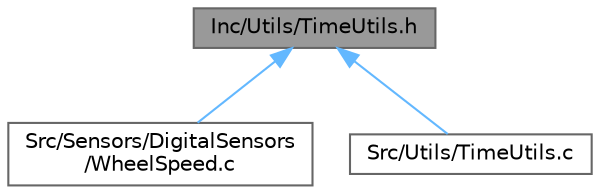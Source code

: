 digraph "Inc/Utils/TimeUtils.h"
{
 // LATEX_PDF_SIZE
  bgcolor="transparent";
  edge [fontname=Helvetica,fontsize=10,labelfontname=Helvetica,labelfontsize=10];
  node [fontname=Helvetica,fontsize=10,shape=box,height=0.2,width=0.4];
  Node1 [label="Inc/Utils/TimeUtils.h",height=0.2,width=0.4,color="gray40", fillcolor="grey60", style="filled", fontcolor="black",tooltip=" "];
  Node1 -> Node2 [dir="back",color="steelblue1",style="solid"];
  Node2 [label="Src/Sensors/DigitalSensors\l/WheelSpeed.c",height=0.2,width=0.4,color="grey40", fillcolor="white", style="filled",URL="$WheelSpeed_8c.html",tooltip=" "];
  Node1 -> Node3 [dir="back",color="steelblue1",style="solid"];
  Node3 [label="Src/Utils/TimeUtils.c",height=0.2,width=0.4,color="grey40", fillcolor="white", style="filled",URL="$TimeUtils_8c.html",tooltip=" "];
}
